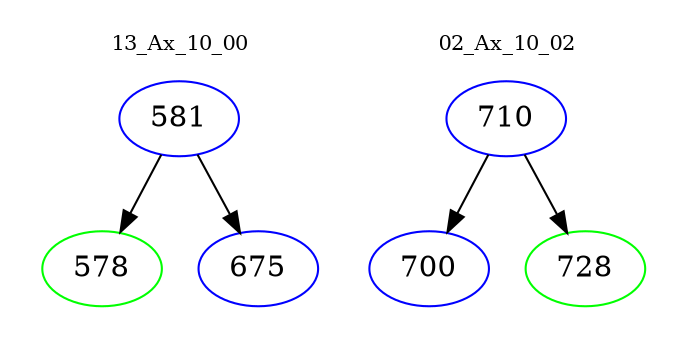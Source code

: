 digraph{
subgraph cluster_0 {
color = white
label = "13_Ax_10_00";
fontsize=10;
T0_581 [label="581", color="blue"]
T0_581 -> T0_578 [color="black"]
T0_578 [label="578", color="green"]
T0_581 -> T0_675 [color="black"]
T0_675 [label="675", color="blue"]
}
subgraph cluster_1 {
color = white
label = "02_Ax_10_02";
fontsize=10;
T1_710 [label="710", color="blue"]
T1_710 -> T1_700 [color="black"]
T1_700 [label="700", color="blue"]
T1_710 -> T1_728 [color="black"]
T1_728 [label="728", color="green"]
}
}
